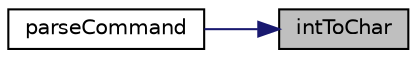 digraph "intToChar"
{
 // LATEX_PDF_SIZE
  edge [fontname="Helvetica",fontsize="10",labelfontname="Helvetica",labelfontsize="10"];
  node [fontname="Helvetica",fontsize="10",shape=record];
  rankdir="RL";
  Node21 [label="intToChar",height=0.2,width=0.4,color="black", fillcolor="grey75", style="filled", fontcolor="black",tooltip="Function to convert integer to character for UART0."];
  Node21 -> Node22 [dir="back",color="midnightblue",fontsize="10",style="solid",fontname="Helvetica"];
  Node22 [label="parseCommand",height=0.2,width=0.4,color="black", fillcolor="white", style="filled",URL="$satej__matthew_8c.html#a784ef656236362513864c6ba3507e22d",tooltip="Function to parse commands from UART0 and execute functions or set flags."];
}
